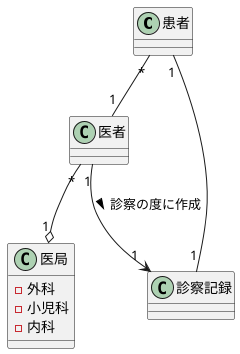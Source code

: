@startuml a

    class 患者{

    }
    class 医者{

    }
    class 診察記録{

    }
    class 医局{
    -外科
    -小児科
    -内科
    }
    患者"*"--"1"医者
    医者"*"--o "1"医局
    医者"1"-->"1" 診察記録:診察の度に作成 >
    診察記録"1"--"1"患者

@enduml